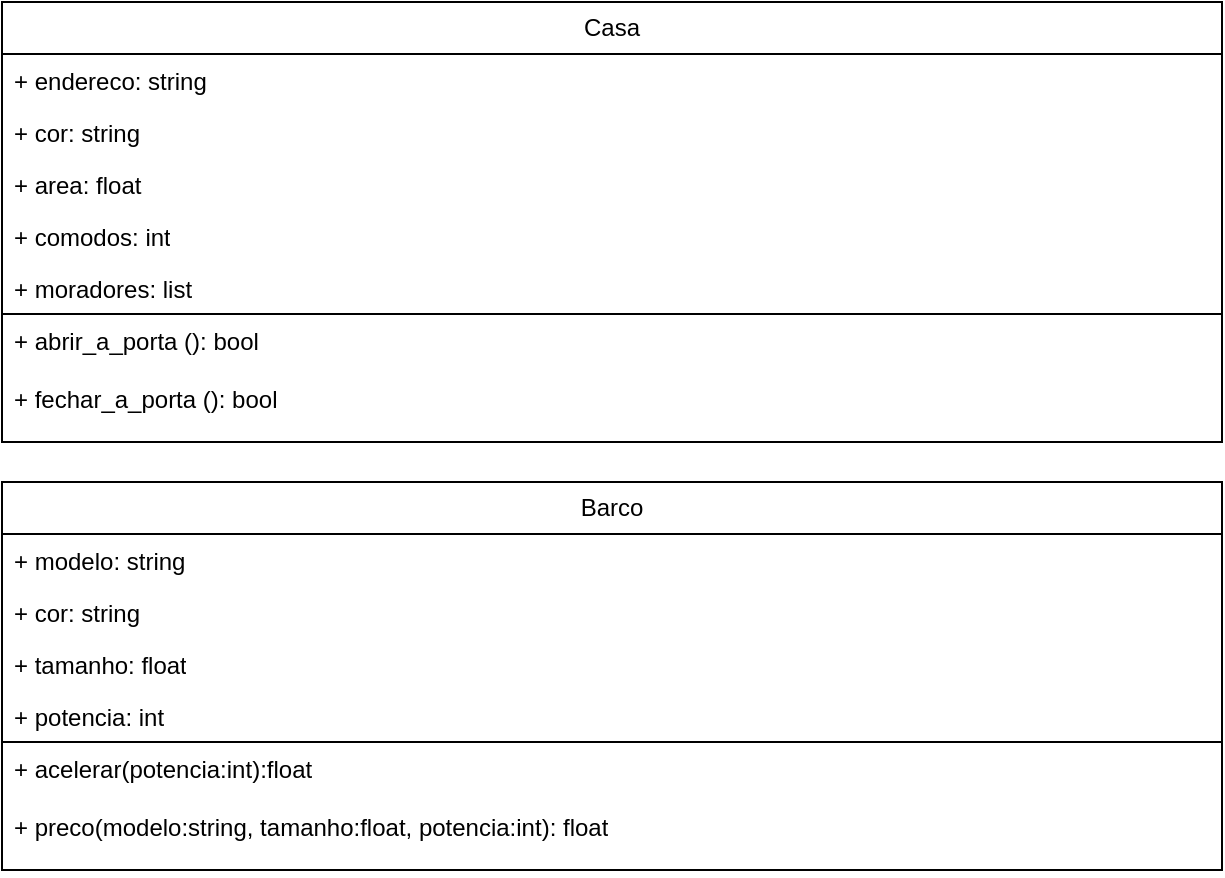 <mxfile version="24.8.4">
  <diagram id="C5RBs43oDa-KdzZeNtuy" name="Page-1">
    <mxGraphModel dx="1426" dy="825" grid="1" gridSize="10" guides="1" tooltips="1" connect="1" arrows="1" fold="1" page="1" pageScale="1" pageWidth="827" pageHeight="1169" math="0" shadow="0">
      <root>
        <mxCell id="WIyWlLk6GJQsqaUBKTNV-0" />
        <mxCell id="WIyWlLk6GJQsqaUBKTNV-1" parent="WIyWlLk6GJQsqaUBKTNV-0" />
        <mxCell id="lURHF9HSEzffpY2Cra3J-0" value="Casa" style="swimlane;fontStyle=0;childLayout=stackLayout;horizontal=1;startSize=26;fillColor=none;horizontalStack=0;resizeParent=1;resizeParentMax=0;resizeLast=0;collapsible=1;marginBottom=0;whiteSpace=wrap;html=1;" vertex="1" parent="WIyWlLk6GJQsqaUBKTNV-1">
          <mxGeometry x="80" y="40" width="610" height="220" as="geometry" />
        </mxCell>
        <mxCell id="lURHF9HSEzffpY2Cra3J-1" value="+ endereco: string" style="text;strokeColor=none;fillColor=none;align=left;verticalAlign=top;spacingLeft=4;spacingRight=4;overflow=hidden;rotatable=0;points=[[0,0.5],[1,0.5]];portConstraint=eastwest;whiteSpace=wrap;html=1;" vertex="1" parent="lURHF9HSEzffpY2Cra3J-0">
          <mxGeometry y="26" width="610" height="26" as="geometry" />
        </mxCell>
        <mxCell id="lURHF9HSEzffpY2Cra3J-2" value="+ cor: string&lt;div&gt;&lt;br&gt;&lt;/div&gt;" style="text;strokeColor=none;fillColor=none;align=left;verticalAlign=top;spacingLeft=4;spacingRight=4;overflow=hidden;rotatable=0;points=[[0,0.5],[1,0.5]];portConstraint=eastwest;whiteSpace=wrap;html=1;" vertex="1" parent="lURHF9HSEzffpY2Cra3J-0">
          <mxGeometry y="52" width="610" height="26" as="geometry" />
        </mxCell>
        <mxCell id="lURHF9HSEzffpY2Cra3J-4" value="+ area: float&lt;div&gt;&lt;br&gt;&lt;/div&gt;" style="text;strokeColor=none;fillColor=none;align=left;verticalAlign=top;spacingLeft=4;spacingRight=4;overflow=hidden;rotatable=0;points=[[0,0.5],[1,0.5]];portConstraint=eastwest;whiteSpace=wrap;html=1;" vertex="1" parent="lURHF9HSEzffpY2Cra3J-0">
          <mxGeometry y="78" width="610" height="26" as="geometry" />
        </mxCell>
        <mxCell id="lURHF9HSEzffpY2Cra3J-5" value="+ comodos: int&lt;div&gt;&lt;br&gt;&lt;/div&gt;" style="text;strokeColor=none;fillColor=none;align=left;verticalAlign=top;spacingLeft=4;spacingRight=4;overflow=hidden;rotatable=0;points=[[0,0.5],[1,0.5]];portConstraint=eastwest;whiteSpace=wrap;html=1;" vertex="1" parent="lURHF9HSEzffpY2Cra3J-0">
          <mxGeometry y="104" width="610" height="26" as="geometry" />
        </mxCell>
        <mxCell id="lURHF9HSEzffpY2Cra3J-3" value="+ moradores: list&lt;div&gt;&lt;br&gt;&lt;/div&gt;" style="text;strokeColor=none;fillColor=none;align=left;verticalAlign=top;spacingLeft=4;spacingRight=4;overflow=hidden;rotatable=0;points=[[0,0.5],[1,0.5]];portConstraint=eastwest;whiteSpace=wrap;html=1;" vertex="1" parent="lURHF9HSEzffpY2Cra3J-0">
          <mxGeometry y="130" width="610" height="26" as="geometry" />
        </mxCell>
        <mxCell id="lURHF9HSEzffpY2Cra3J-12" value="+ abrir_a_porta (): bool&lt;div&gt;&lt;br&gt;&lt;/div&gt;&lt;div&gt;+ fechar_a_porta (): bool&lt;div&gt;&lt;br&gt;&lt;/div&gt;&lt;/div&gt;" style="text;strokeColor=default;fillColor=none;align=left;verticalAlign=top;spacingLeft=4;spacingRight=4;overflow=hidden;rotatable=0;points=[[0,0.5],[1,0.5]];portConstraint=eastwest;whiteSpace=wrap;html=1;" vertex="1" parent="lURHF9HSEzffpY2Cra3J-0">
          <mxGeometry y="156" width="610" height="64" as="geometry" />
        </mxCell>
        <mxCell id="lURHF9HSEzffpY2Cra3J-15" value="Barco" style="swimlane;fontStyle=0;childLayout=stackLayout;horizontal=1;startSize=26;fillColor=none;horizontalStack=0;resizeParent=1;resizeParentMax=0;resizeLast=0;collapsible=1;marginBottom=0;whiteSpace=wrap;html=1;" vertex="1" parent="WIyWlLk6GJQsqaUBKTNV-1">
          <mxGeometry x="80" y="280" width="610" height="194" as="geometry" />
        </mxCell>
        <mxCell id="lURHF9HSEzffpY2Cra3J-16" value="+ modelo: string" style="text;strokeColor=none;fillColor=none;align=left;verticalAlign=top;spacingLeft=4;spacingRight=4;overflow=hidden;rotatable=0;points=[[0,0.5],[1,0.5]];portConstraint=eastwest;whiteSpace=wrap;html=1;" vertex="1" parent="lURHF9HSEzffpY2Cra3J-15">
          <mxGeometry y="26" width="610" height="26" as="geometry" />
        </mxCell>
        <mxCell id="lURHF9HSEzffpY2Cra3J-17" value="+ cor: string&lt;div&gt;&lt;br&gt;&lt;/div&gt;" style="text;strokeColor=none;fillColor=none;align=left;verticalAlign=top;spacingLeft=4;spacingRight=4;overflow=hidden;rotatable=0;points=[[0,0.5],[1,0.5]];portConstraint=eastwest;whiteSpace=wrap;html=1;" vertex="1" parent="lURHF9HSEzffpY2Cra3J-15">
          <mxGeometry y="52" width="610" height="26" as="geometry" />
        </mxCell>
        <mxCell id="lURHF9HSEzffpY2Cra3J-18" value="+ tamanho: float&lt;div&gt;&lt;br&gt;&lt;/div&gt;" style="text;strokeColor=none;fillColor=none;align=left;verticalAlign=top;spacingLeft=4;spacingRight=4;overflow=hidden;rotatable=0;points=[[0,0.5],[1,0.5]];portConstraint=eastwest;whiteSpace=wrap;html=1;" vertex="1" parent="lURHF9HSEzffpY2Cra3J-15">
          <mxGeometry y="78" width="610" height="26" as="geometry" />
        </mxCell>
        <mxCell id="lURHF9HSEzffpY2Cra3J-19" value="+ potencia: int&lt;div&gt;&lt;br&gt;&lt;/div&gt;" style="text;strokeColor=none;fillColor=none;align=left;verticalAlign=top;spacingLeft=4;spacingRight=4;overflow=hidden;rotatable=0;points=[[0,0.5],[1,0.5]];portConstraint=eastwest;whiteSpace=wrap;html=1;" vertex="1" parent="lURHF9HSEzffpY2Cra3J-15">
          <mxGeometry y="104" width="610" height="26" as="geometry" />
        </mxCell>
        <mxCell id="lURHF9HSEzffpY2Cra3J-21" value="+ acelerar(potencia:int):float&amp;nbsp;&lt;div&gt;&lt;br&gt;&lt;/div&gt;&lt;div&gt;+ preco(modelo:string, tamanho:float, potencia:int): float&lt;div&gt;&lt;br&gt;&lt;/div&gt;&lt;/div&gt;" style="text;strokeColor=default;fillColor=none;align=left;verticalAlign=top;spacingLeft=4;spacingRight=4;overflow=hidden;rotatable=0;points=[[0,0.5],[1,0.5]];portConstraint=eastwest;whiteSpace=wrap;html=1;" vertex="1" parent="lURHF9HSEzffpY2Cra3J-15">
          <mxGeometry y="130" width="610" height="64" as="geometry" />
        </mxCell>
      </root>
    </mxGraphModel>
  </diagram>
</mxfile>
